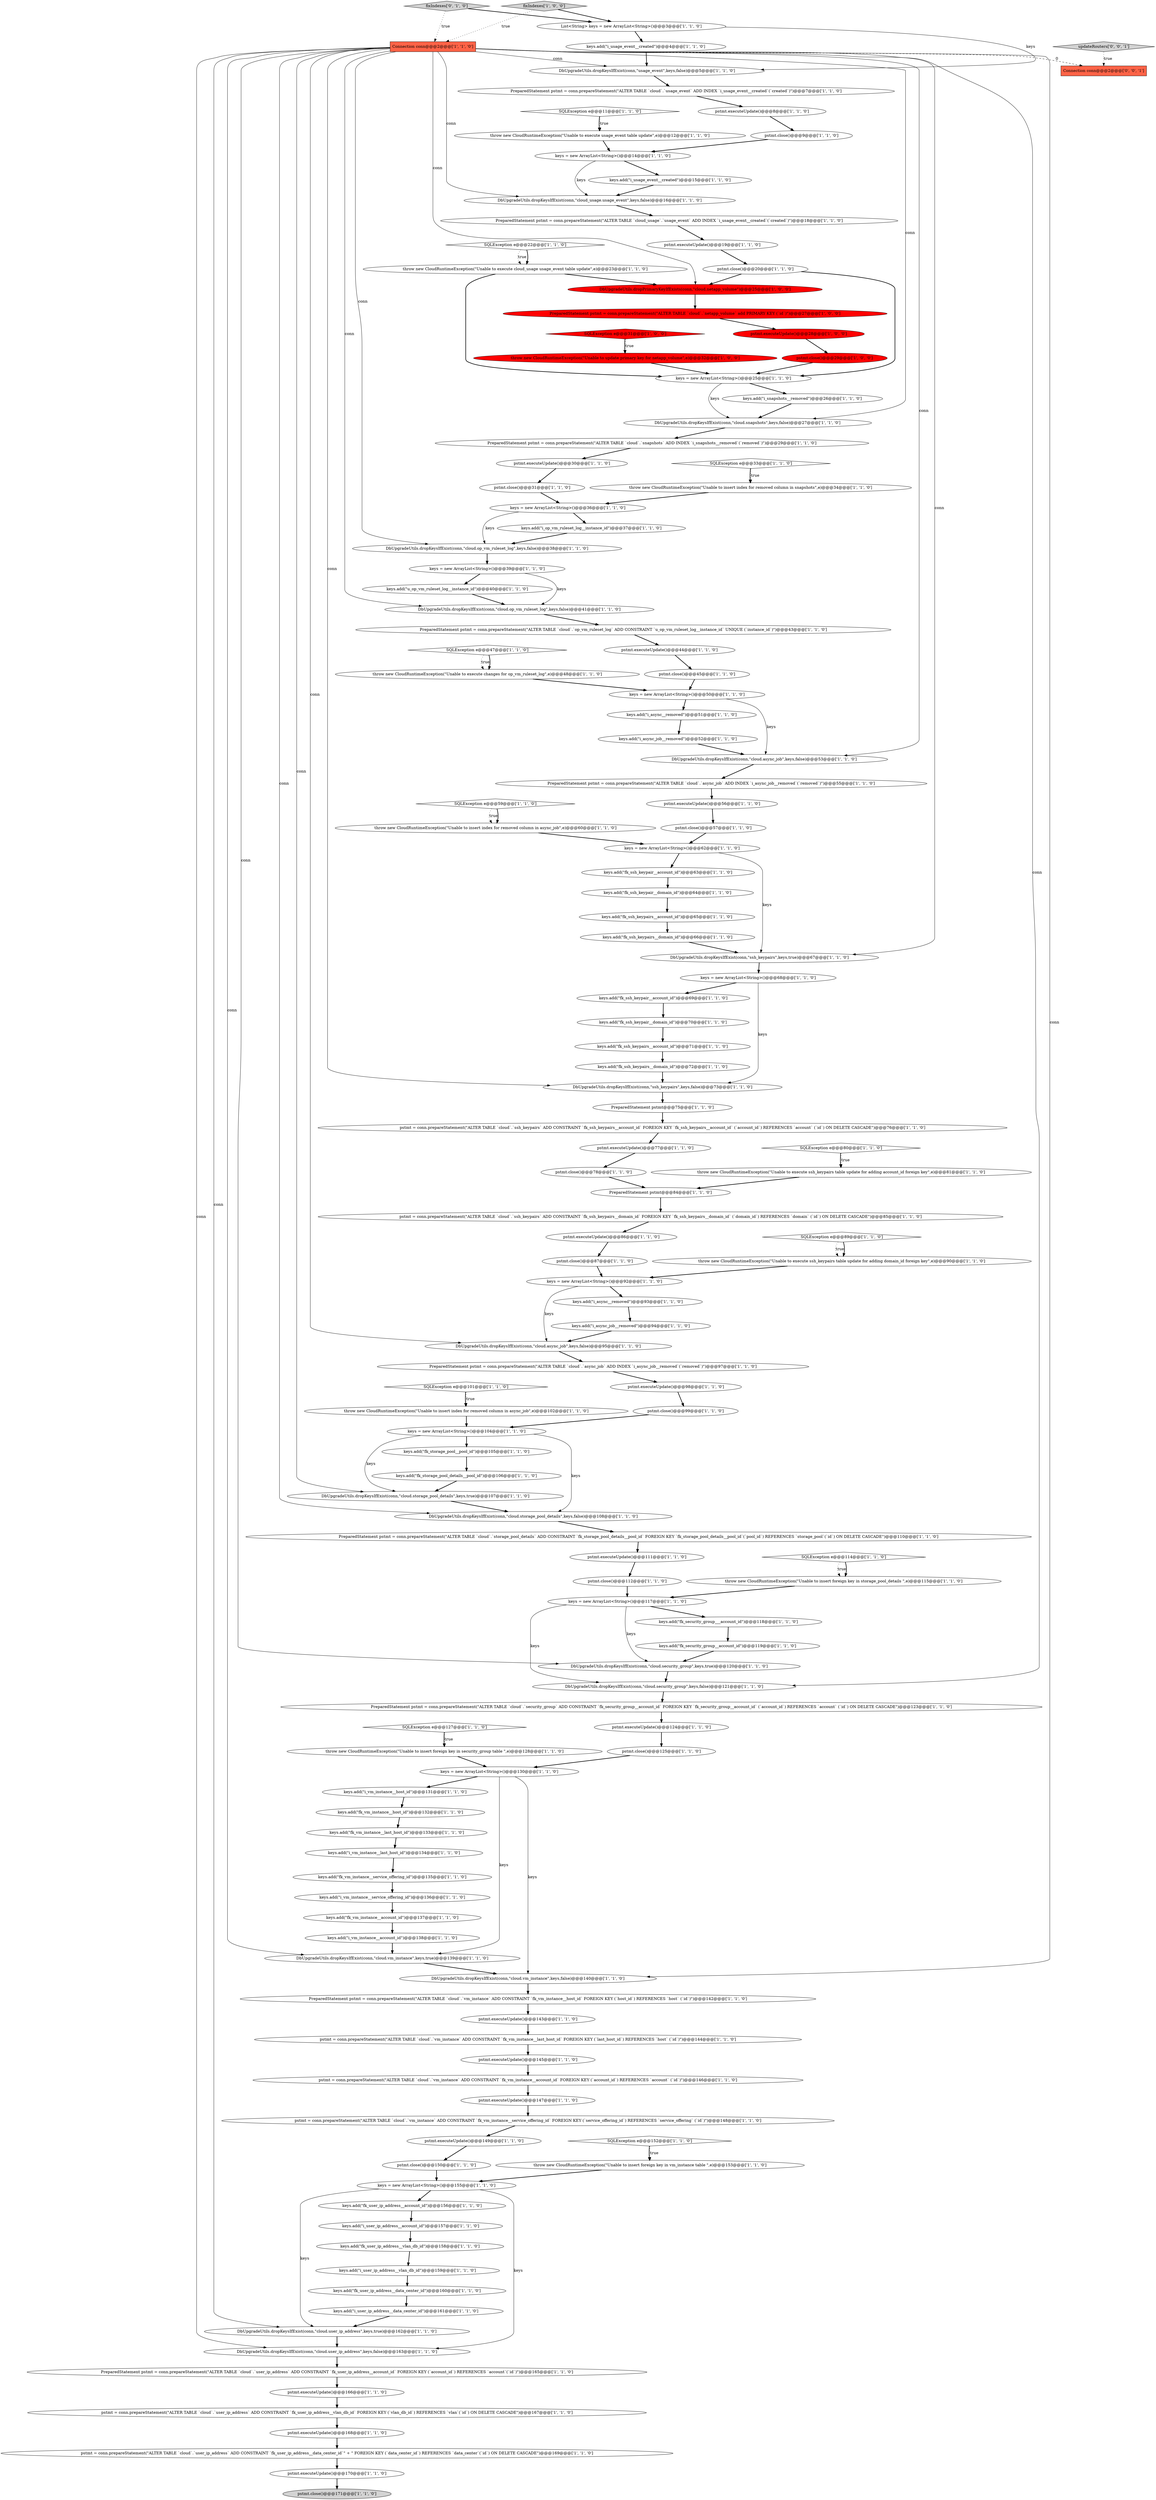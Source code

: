 digraph {
130 [style = filled, label = "pstmt.close()@@@112@@@['1', '1', '0']", fillcolor = white, shape = ellipse image = "AAA0AAABBB1BBB"];
131 [style = filled, label = "pstmt.executeUpdate()@@@98@@@['1', '1', '0']", fillcolor = white, shape = ellipse image = "AAA0AAABBB1BBB"];
17 [style = filled, label = "DbUpgradeUtils.dropKeysIfExist(conn,\"cloud.op_vm_ruleset_log\",keys,false)@@@38@@@['1', '1', '0']", fillcolor = white, shape = ellipse image = "AAA0AAABBB1BBB"];
74 [style = filled, label = "keys.add(\"u_op_vm_ruleset_log__instance_id\")@@@40@@@['1', '1', '0']", fillcolor = white, shape = ellipse image = "AAA0AAABBB1BBB"];
0 [style = filled, label = "keys.add(\"i_async__removed\")@@@51@@@['1', '1', '0']", fillcolor = white, shape = ellipse image = "AAA0AAABBB1BBB"];
120 [style = filled, label = "keys.add(\"i_async__removed\")@@@93@@@['1', '1', '0']", fillcolor = white, shape = ellipse image = "AAA0AAABBB1BBB"];
34 [style = filled, label = "keys.add(\"fk_vm_instance__last_host_id\")@@@133@@@['1', '1', '0']", fillcolor = white, shape = ellipse image = "AAA0AAABBB1BBB"];
66 [style = filled, label = "keys.add(\"fk_user_ip_address__vlan_db_id\")@@@158@@@['1', '1', '0']", fillcolor = white, shape = ellipse image = "AAA0AAABBB1BBB"];
35 [style = filled, label = "throw new CloudRuntimeException(\"Unable to insert foreign key in security_group table \",e)@@@128@@@['1', '1', '0']", fillcolor = white, shape = ellipse image = "AAA0AAABBB1BBB"];
89 [style = filled, label = "pstmt.executeUpdate()@@@19@@@['1', '1', '0']", fillcolor = white, shape = ellipse image = "AAA0AAABBB1BBB"];
9 [style = filled, label = "keys = new ArrayList<String>()@@@117@@@['1', '1', '0']", fillcolor = white, shape = ellipse image = "AAA0AAABBB1BBB"];
103 [style = filled, label = "DbUpgradeUtils.dropKeysIfExist(conn,\"cloud.security_group\",keys,false)@@@121@@@['1', '1', '0']", fillcolor = white, shape = ellipse image = "AAA0AAABBB1BBB"];
64 [style = filled, label = "DbUpgradeUtils.dropKeysIfExist(conn,\"cloud.storage_pool_details\",keys,true)@@@107@@@['1', '1', '0']", fillcolor = white, shape = ellipse image = "AAA0AAABBB1BBB"];
22 [style = filled, label = "SQLException e@@@80@@@['1', '1', '0']", fillcolor = white, shape = diamond image = "AAA0AAABBB1BBB"];
90 [style = filled, label = "pstmt = conn.prepareStatement(\"ALTER TABLE `cloud`.`vm_instance` ADD CONSTRAINT `fk_vm_instance__last_host_id` FOREIGN KEY (`last_host_id`) REFERENCES `host` (`id`)\")@@@144@@@['1', '1', '0']", fillcolor = white, shape = ellipse image = "AAA0AAABBB1BBB"];
31 [style = filled, label = "keys = new ArrayList<String>()@@@62@@@['1', '1', '0']", fillcolor = white, shape = ellipse image = "AAA0AAABBB1BBB"];
83 [style = filled, label = "keys.add(\"i_vm_instance__account_id\")@@@138@@@['1', '1', '0']", fillcolor = white, shape = ellipse image = "AAA0AAABBB1BBB"];
27 [style = filled, label = "keys.add(\"fk_storage_pool__pool_id\")@@@105@@@['1', '1', '0']", fillcolor = white, shape = ellipse image = "AAA0AAABBB1BBB"];
142 [style = filled, label = "SQLException e@@@89@@@['1', '1', '0']", fillcolor = white, shape = diamond image = "AAA0AAABBB1BBB"];
32 [style = filled, label = "pstmt.executeUpdate()@@@111@@@['1', '1', '0']", fillcolor = white, shape = ellipse image = "AAA0AAABBB1BBB"];
68 [style = filled, label = "keys.add(\"i_vm_instance__host_id\")@@@131@@@['1', '1', '0']", fillcolor = white, shape = ellipse image = "AAA0AAABBB1BBB"];
72 [style = filled, label = "PreparedStatement pstmt@@@75@@@['1', '1', '0']", fillcolor = white, shape = ellipse image = "AAA0AAABBB1BBB"];
104 [style = filled, label = "pstmt.close()@@@31@@@['1', '1', '0']", fillcolor = white, shape = ellipse image = "AAA0AAABBB1BBB"];
123 [style = filled, label = "DbUpgradeUtils.dropKeysIfExist(conn,\"cloud.user_ip_address\",keys,false)@@@163@@@['1', '1', '0']", fillcolor = white, shape = ellipse image = "AAA0AAABBB1BBB"];
143 [style = filled, label = "fixIndexes['0', '1', '0']", fillcolor = lightgray, shape = diamond image = "AAA0AAABBB2BBB"];
109 [style = filled, label = "keys.add(\"fk_ssh_keypair__account_id\")@@@69@@@['1', '1', '0']", fillcolor = white, shape = ellipse image = "AAA0AAABBB1BBB"];
99 [style = filled, label = "keys.add(\"i_user_ip_address__data_center_id\")@@@161@@@['1', '1', '0']", fillcolor = white, shape = ellipse image = "AAA0AAABBB1BBB"];
16 [style = filled, label = "throw new CloudRuntimeException(\"Unable to execute cloud_usage usage_event table update\",e)@@@23@@@['1', '1', '0']", fillcolor = white, shape = ellipse image = "AAA0AAABBB1BBB"];
62 [style = filled, label = "DbUpgradeUtils.dropKeysIfExist(conn,\"ssh_keypairs\",keys,false)@@@73@@@['1', '1', '0']", fillcolor = white, shape = ellipse image = "AAA0AAABBB1BBB"];
67 [style = filled, label = "throw new CloudRuntimeException(\"Unable to execute changes for op_vm_ruleset_log\",e)@@@48@@@['1', '1', '0']", fillcolor = white, shape = ellipse image = "AAA0AAABBB1BBB"];
119 [style = filled, label = "DbUpgradeUtils.dropKeysIfExist(conn,\"cloud.op_vm_ruleset_log\",keys,false)@@@41@@@['1', '1', '0']", fillcolor = white, shape = ellipse image = "AAA0AAABBB1BBB"];
5 [style = filled, label = "Connection conn@@@2@@@['1', '1', '0']", fillcolor = tomato, shape = box image = "AAA0AAABBB1BBB"];
60 [style = filled, label = "pstmt = conn.prepareStatement(\"ALTER TABLE `cloud`.`ssh_keypairs` ADD CONSTRAINT `fk_ssh_keypairs__account_id` FOREIGN KEY `fk_ssh_keypairs__account_id` (`account_id`) REFERENCES `account` (`id`) ON DELETE CASCADE\")@@@76@@@['1', '1', '0']", fillcolor = white, shape = ellipse image = "AAA0AAABBB1BBB"];
73 [style = filled, label = "keys.add(\"i_user_ip_address__account_id\")@@@157@@@['1', '1', '0']", fillcolor = white, shape = ellipse image = "AAA0AAABBB1BBB"];
95 [style = filled, label = "keys.add(\"i_op_vm_ruleset_log__instance_id\")@@@37@@@['1', '1', '0']", fillcolor = white, shape = ellipse image = "AAA0AAABBB1BBB"];
8 [style = filled, label = "PreparedStatement pstmt = conn.prepareStatement(\"ALTER TABLE `cloud`.`snapshots` ADD INDEX `i_snapshots__removed`(`removed`)\")@@@29@@@['1', '1', '0']", fillcolor = white, shape = ellipse image = "AAA0AAABBB1BBB"];
84 [style = filled, label = "pstmt = conn.prepareStatement(\"ALTER TABLE `cloud`.`user_ip_address` ADD CONSTRAINT `fk_user_ip_address__vlan_db_id` FOREIGN KEY (`vlan_db_id`) REFERENCES `vlan`(`id`) ON DELETE CASCADE\")@@@167@@@['1', '1', '0']", fillcolor = white, shape = ellipse image = "AAA0AAABBB1BBB"];
113 [style = filled, label = "PreparedStatement pstmt = conn.prepareStatement(\"ALTER TABLE `cloud`.`async_job` ADD INDEX `i_async_job__removed`(`removed`)\")@@@97@@@['1', '1', '0']", fillcolor = white, shape = ellipse image = "AAA0AAABBB1BBB"];
7 [style = filled, label = "throw new CloudRuntimeException(\"Unable to update primary key for netapp_volume\",e)@@@32@@@['1', '0', '0']", fillcolor = red, shape = ellipse image = "AAA1AAABBB1BBB"];
45 [style = filled, label = "DbUpgradeUtils.dropKeysIfExist(conn,\"cloud.async_job\",keys,false)@@@53@@@['1', '1', '0']", fillcolor = white, shape = ellipse image = "AAA0AAABBB1BBB"];
141 [style = filled, label = "throw new CloudRuntimeException(\"Unable to insert index for removed column in snapshots\",e)@@@34@@@['1', '1', '0']", fillcolor = white, shape = ellipse image = "AAA0AAABBB1BBB"];
125 [style = filled, label = "pstmt.executeUpdate()@@@170@@@['1', '1', '0']", fillcolor = white, shape = ellipse image = "AAA0AAABBB1BBB"];
26 [style = filled, label = "pstmt = conn.prepareStatement(\"ALTER TABLE `cloud`.`vm_instance` ADD CONSTRAINT `fk_vm_instance__service_offering_id` FOREIGN KEY (`service_offering_id`) REFERENCES `service_offering` (`id`)\")@@@148@@@['1', '1', '0']", fillcolor = white, shape = ellipse image = "AAA0AAABBB1BBB"];
145 [style = filled, label = "updateRouters['0', '0', '1']", fillcolor = lightgray, shape = diamond image = "AAA0AAABBB3BBB"];
117 [style = filled, label = "pstmt.executeUpdate()@@@8@@@['1', '1', '0']", fillcolor = white, shape = ellipse image = "AAA0AAABBB1BBB"];
86 [style = filled, label = "pstmt.executeUpdate()@@@44@@@['1', '1', '0']", fillcolor = white, shape = ellipse image = "AAA0AAABBB1BBB"];
37 [style = filled, label = "pstmt.executeUpdate()@@@77@@@['1', '1', '0']", fillcolor = white, shape = ellipse image = "AAA0AAABBB1BBB"];
20 [style = filled, label = "DbUpgradeUtils.dropKeysIfExist(conn,\"cloud.vm_instance\",keys,false)@@@140@@@['1', '1', '0']", fillcolor = white, shape = ellipse image = "AAA0AAABBB1BBB"];
92 [style = filled, label = "keys = new ArrayList<String>()@@@25@@@['1', '1', '0']", fillcolor = white, shape = ellipse image = "AAA0AAABBB1BBB"];
40 [style = filled, label = "DbUpgradeUtils.dropKeysIfExist(conn,\"cloud.vm_instance\",keys,true)@@@139@@@['1', '1', '0']", fillcolor = white, shape = ellipse image = "AAA0AAABBB1BBB"];
65 [style = filled, label = "throw new CloudRuntimeException(\"Unable to execute ssh_keypairs table update for adding domain_id foreign key\",e)@@@90@@@['1', '1', '0']", fillcolor = white, shape = ellipse image = "AAA0AAABBB1BBB"];
87 [style = filled, label = "keys.add(\"fk_ssh_keypair__domain_id\")@@@64@@@['1', '1', '0']", fillcolor = white, shape = ellipse image = "AAA0AAABBB1BBB"];
21 [style = filled, label = "DbUpgradeUtils.dropKeysIfExist(conn,\"cloud.user_ip_address\",keys,true)@@@162@@@['1', '1', '0']", fillcolor = white, shape = ellipse image = "AAA0AAABBB1BBB"];
55 [style = filled, label = "keys.add(\"i_snapshots__removed\")@@@26@@@['1', '1', '0']", fillcolor = white, shape = ellipse image = "AAA0AAABBB1BBB"];
112 [style = filled, label = "DbUpgradeUtils.dropKeysIfExist(conn,\"usage_event\",keys,false)@@@5@@@['1', '1', '0']", fillcolor = white, shape = ellipse image = "AAA0AAABBB1BBB"];
93 [style = filled, label = "keys.add(\"i_async_job__removed\")@@@94@@@['1', '1', '0']", fillcolor = white, shape = ellipse image = "AAA0AAABBB1BBB"];
106 [style = filled, label = "throw new CloudRuntimeException(\"Unable to insert index for removed column in async_job\",e)@@@102@@@['1', '1', '0']", fillcolor = white, shape = ellipse image = "AAA0AAABBB1BBB"];
47 [style = filled, label = "SQLException e@@@101@@@['1', '1', '0']", fillcolor = white, shape = diamond image = "AAA0AAABBB1BBB"];
134 [style = filled, label = "DbUpgradeUtils.dropKeysIfExist(conn,\"cloud_usage.usage_event\",keys,false)@@@16@@@['1', '1', '0']", fillcolor = white, shape = ellipse image = "AAA0AAABBB1BBB"];
11 [style = filled, label = "keys = new ArrayList<String>()@@@92@@@['1', '1', '0']", fillcolor = white, shape = ellipse image = "AAA0AAABBB1BBB"];
41 [style = filled, label = "throw new CloudRuntimeException(\"Unable to insert foreign key in vm_instance table \",e)@@@153@@@['1', '1', '0']", fillcolor = white, shape = ellipse image = "AAA0AAABBB1BBB"];
23 [style = filled, label = "throw new CloudRuntimeException(\"Unable to execute usage_event table update\",e)@@@12@@@['1', '1', '0']", fillcolor = white, shape = ellipse image = "AAA0AAABBB1BBB"];
33 [style = filled, label = "keys.add(\"fk_ssh_keypairs__account_id\")@@@71@@@['1', '1', '0']", fillcolor = white, shape = ellipse image = "AAA0AAABBB1BBB"];
75 [style = filled, label = "keys.add(\"fk_ssh_keypairs__account_id\")@@@65@@@['1', '1', '0']", fillcolor = white, shape = ellipse image = "AAA0AAABBB1BBB"];
105 [style = filled, label = "fixIndexes['1', '0', '0']", fillcolor = lightgray, shape = diamond image = "AAA0AAABBB1BBB"];
50 [style = filled, label = "PreparedStatement pstmt = conn.prepareStatement(\"ALTER TABLE `cloud`.`vm_instance` ADD CONSTRAINT `fk_vm_instance__host_id` FOREIGN KEY (`host_id`) REFERENCES `host` (`id`)\")@@@142@@@['1', '1', '0']", fillcolor = white, shape = ellipse image = "AAA0AAABBB1BBB"];
110 [style = filled, label = "keys = new ArrayList<String>()@@@50@@@['1', '1', '0']", fillcolor = white, shape = ellipse image = "AAA0AAABBB1BBB"];
133 [style = filled, label = "keys = new ArrayList<String>()@@@39@@@['1', '1', '0']", fillcolor = white, shape = ellipse image = "AAA0AAABBB1BBB"];
138 [style = filled, label = "SQLException e@@@47@@@['1', '1', '0']", fillcolor = white, shape = diamond image = "AAA0AAABBB1BBB"];
58 [style = filled, label = "pstmt.close()@@@87@@@['1', '1', '0']", fillcolor = white, shape = ellipse image = "AAA0AAABBB1BBB"];
100 [style = filled, label = "PreparedStatement pstmt = conn.prepareStatement(\"ALTER TABLE `cloud_usage`.`usage_event` ADD INDEX `i_usage_event__created`(`created`)\")@@@18@@@['1', '1', '0']", fillcolor = white, shape = ellipse image = "AAA0AAABBB1BBB"];
2 [style = filled, label = "SQLException e@@@114@@@['1', '1', '0']", fillcolor = white, shape = diamond image = "AAA0AAABBB1BBB"];
44 [style = filled, label = "pstmt.executeUpdate()@@@28@@@['1', '0', '0']", fillcolor = red, shape = ellipse image = "AAA1AAABBB1BBB"];
124 [style = filled, label = "PreparedStatement pstmt = conn.prepareStatement(\"ALTER TABLE `cloud`.`async_job` ADD INDEX `i_async_job__removed`(`removed`)\")@@@55@@@['1', '1', '0']", fillcolor = white, shape = ellipse image = "AAA0AAABBB1BBB"];
29 [style = filled, label = "keys.add(\"fk_vm_instance__service_offering_id\")@@@135@@@['1', '1', '0']", fillcolor = white, shape = ellipse image = "AAA0AAABBB1BBB"];
82 [style = filled, label = "DbUpgradeUtils.dropPrimaryKeyIfExists(conn,\"cloud.netapp_volume\")@@@25@@@['1', '0', '0']", fillcolor = red, shape = ellipse image = "AAA1AAABBB1BBB"];
107 [style = filled, label = "pstmt.executeUpdate()@@@166@@@['1', '1', '0']", fillcolor = white, shape = ellipse image = "AAA0AAABBB1BBB"];
91 [style = filled, label = "keys.add(\"fk_user_ip_address__account_id\")@@@156@@@['1', '1', '0']", fillcolor = white, shape = ellipse image = "AAA0AAABBB1BBB"];
139 [style = filled, label = "keys.add(\"fk_ssh_keypairs__domain_id\")@@@66@@@['1', '1', '0']", fillcolor = white, shape = ellipse image = "AAA0AAABBB1BBB"];
101 [style = filled, label = "keys.add(\"fk_ssh_keypairs__domain_id\")@@@72@@@['1', '1', '0']", fillcolor = white, shape = ellipse image = "AAA0AAABBB1BBB"];
144 [style = filled, label = "Connection conn@@@2@@@['0', '0', '1']", fillcolor = tomato, shape = box image = "AAA0AAABBB3BBB"];
36 [style = filled, label = "pstmt.close()@@@78@@@['1', '1', '0']", fillcolor = white, shape = ellipse image = "AAA0AAABBB1BBB"];
52 [style = filled, label = "pstmt.close()@@@20@@@['1', '1', '0']", fillcolor = white, shape = ellipse image = "AAA0AAABBB1BBB"];
4 [style = filled, label = "pstmt.executeUpdate()@@@145@@@['1', '1', '0']", fillcolor = white, shape = ellipse image = "AAA0AAABBB1BBB"];
1 [style = filled, label = "DbUpgradeUtils.dropKeysIfExist(conn,\"cloud.storage_pool_details\",keys,false)@@@108@@@['1', '1', '0']", fillcolor = white, shape = ellipse image = "AAA0AAABBB1BBB"];
76 [style = filled, label = "SQLException e@@@152@@@['1', '1', '0']", fillcolor = white, shape = diamond image = "AAA0AAABBB1BBB"];
51 [style = filled, label = "pstmt.executeUpdate()@@@147@@@['1', '1', '0']", fillcolor = white, shape = ellipse image = "AAA0AAABBB1BBB"];
97 [style = filled, label = "SQLException e@@@127@@@['1', '1', '0']", fillcolor = white, shape = diamond image = "AAA0AAABBB1BBB"];
61 [style = filled, label = "pstmt.executeUpdate()@@@168@@@['1', '1', '0']", fillcolor = white, shape = ellipse image = "AAA0AAABBB1BBB"];
81 [style = filled, label = "keys.add(\"fk_storage_pool_details__pool_id\")@@@106@@@['1', '1', '0']", fillcolor = white, shape = ellipse image = "AAA0AAABBB1BBB"];
70 [style = filled, label = "pstmt.close()@@@29@@@['1', '0', '0']", fillcolor = red, shape = ellipse image = "AAA1AAABBB1BBB"];
14 [style = filled, label = "keys.add(\"i_usage_event__created\")@@@15@@@['1', '1', '0']", fillcolor = white, shape = ellipse image = "AAA0AAABBB1BBB"];
19 [style = filled, label = "pstmt.close()@@@99@@@['1', '1', '0']", fillcolor = white, shape = ellipse image = "AAA0AAABBB1BBB"];
3 [style = filled, label = "pstmt.close()@@@9@@@['1', '1', '0']", fillcolor = white, shape = ellipse image = "AAA0AAABBB1BBB"];
127 [style = filled, label = "PreparedStatement pstmt = conn.prepareStatement(\"ALTER TABLE `cloud`.`user_ip_address` ADD CONSTRAINT `fk_user_ip_address__account_id` FOREIGN KEY (`account_id`) REFERENCES `account`(`id`)\")@@@165@@@['1', '1', '0']", fillcolor = white, shape = ellipse image = "AAA0AAABBB1BBB"];
136 [style = filled, label = "keys.add(\"i_usage_event__created\")@@@4@@@['1', '1', '0']", fillcolor = white, shape = ellipse image = "AAA0AAABBB1BBB"];
78 [style = filled, label = "pstmt.close()@@@45@@@['1', '1', '0']", fillcolor = white, shape = ellipse image = "AAA0AAABBB1BBB"];
38 [style = filled, label = "pstmt.executeUpdate()@@@124@@@['1', '1', '0']", fillcolor = white, shape = ellipse image = "AAA0AAABBB1BBB"];
48 [style = filled, label = "PreparedStatement pstmt = conn.prepareStatement(\"ALTER TABLE `cloud`.`storage_pool_details` ADD CONSTRAINT `fk_storage_pool_details__pool_id` FOREIGN KEY `fk_storage_pool_details__pool_id`(`pool_id`) REFERENCES `storage_pool`(`id`) ON DELETE CASCADE\")@@@110@@@['1', '1', '0']", fillcolor = white, shape = ellipse image = "AAA0AAABBB1BBB"];
56 [style = filled, label = "throw new CloudRuntimeException(\"Unable to insert foreign key in storage_pool_details \",e)@@@115@@@['1', '1', '0']", fillcolor = white, shape = ellipse image = "AAA0AAABBB1BBB"];
12 [style = filled, label = "keys.add(\"fk_ssh_keypair__account_id\")@@@63@@@['1', '1', '0']", fillcolor = white, shape = ellipse image = "AAA0AAABBB1BBB"];
69 [style = filled, label = "PreparedStatement pstmt = conn.prepareStatement(\"ALTER TABLE `cloud`.`op_vm_ruleset_log` ADD CONSTRAINT `u_op_vm_ruleset_log__instance_id` UNIQUE (`instance_id`)\")@@@43@@@['1', '1', '0']", fillcolor = white, shape = ellipse image = "AAA0AAABBB1BBB"];
24 [style = filled, label = "DbUpgradeUtils.dropKeysIfExist(conn,\"cloud.snapshots\",keys,false)@@@27@@@['1', '1', '0']", fillcolor = white, shape = ellipse image = "AAA0AAABBB1BBB"];
135 [style = filled, label = "SQLException e@@@33@@@['1', '1', '0']", fillcolor = white, shape = diamond image = "AAA0AAABBB1BBB"];
6 [style = filled, label = "pstmt.executeUpdate()@@@86@@@['1', '1', '0']", fillcolor = white, shape = ellipse image = "AAA0AAABBB1BBB"];
128 [style = filled, label = "keys.add(\"i_vm_instance__service_offering_id\")@@@136@@@['1', '1', '0']", fillcolor = white, shape = ellipse image = "AAA0AAABBB1BBB"];
10 [style = filled, label = "pstmt.executeUpdate()@@@149@@@['1', '1', '0']", fillcolor = white, shape = ellipse image = "AAA0AAABBB1BBB"];
28 [style = filled, label = "pstmt.executeUpdate()@@@56@@@['1', '1', '0']", fillcolor = white, shape = ellipse image = "AAA0AAABBB1BBB"];
85 [style = filled, label = "SQLException e@@@31@@@['1', '0', '0']", fillcolor = red, shape = diamond image = "AAA1AAABBB1BBB"];
129 [style = filled, label = "pstmt.executeUpdate()@@@30@@@['1', '1', '0']", fillcolor = white, shape = ellipse image = "AAA0AAABBB1BBB"];
49 [style = filled, label = "pstmt.close()@@@57@@@['1', '1', '0']", fillcolor = white, shape = ellipse image = "AAA0AAABBB1BBB"];
15 [style = filled, label = "DbUpgradeUtils.dropKeysIfExist(conn,\"cloud.security_group\",keys,true)@@@120@@@['1', '1', '0']", fillcolor = white, shape = ellipse image = "AAA0AAABBB1BBB"];
94 [style = filled, label = "keys.add(\"i_vm_instance__last_host_id\")@@@134@@@['1', '1', '0']", fillcolor = white, shape = ellipse image = "AAA0AAABBB1BBB"];
18 [style = filled, label = "keys.add(\"fk_ssh_keypair__domain_id\")@@@70@@@['1', '1', '0']", fillcolor = white, shape = ellipse image = "AAA0AAABBB1BBB"];
122 [style = filled, label = "pstmt.close()@@@150@@@['1', '1', '0']", fillcolor = white, shape = ellipse image = "AAA0AAABBB1BBB"];
115 [style = filled, label = "keys = new ArrayList<String>()@@@130@@@['1', '1', '0']", fillcolor = white, shape = ellipse image = "AAA0AAABBB1BBB"];
42 [style = filled, label = "keys.add(\"i_user_ip_address__vlan_db_id\")@@@159@@@['1', '1', '0']", fillcolor = white, shape = ellipse image = "AAA0AAABBB1BBB"];
53 [style = filled, label = "DbUpgradeUtils.dropKeysIfExist(conn,\"ssh_keypairs\",keys,true)@@@67@@@['1', '1', '0']", fillcolor = white, shape = ellipse image = "AAA0AAABBB1BBB"];
57 [style = filled, label = "keys.add(\"fk_security_group___account_id\")@@@118@@@['1', '1', '0']", fillcolor = white, shape = ellipse image = "AAA0AAABBB1BBB"];
108 [style = filled, label = "keys = new ArrayList<String>()@@@36@@@['1', '1', '0']", fillcolor = white, shape = ellipse image = "AAA0AAABBB1BBB"];
116 [style = filled, label = "PreparedStatement pstmt@@@84@@@['1', '1', '0']", fillcolor = white, shape = ellipse image = "AAA0AAABBB1BBB"];
46 [style = filled, label = "pstmt.close()@@@171@@@['1', '1', '0']", fillcolor = lightgray, shape = ellipse image = "AAA0AAABBB1BBB"];
25 [style = filled, label = "pstmt = conn.prepareStatement(\"ALTER TABLE `cloud`.`vm_instance` ADD CONSTRAINT `fk_vm_instance__account_id` FOREIGN KEY (`account_id`) REFERENCES `account` (`id`)\")@@@146@@@['1', '1', '0']", fillcolor = white, shape = ellipse image = "AAA0AAABBB1BBB"];
132 [style = filled, label = "SQLException e@@@11@@@['1', '1', '0']", fillcolor = white, shape = diamond image = "AAA0AAABBB1BBB"];
13 [style = filled, label = "SQLException e@@@22@@@['1', '1', '0']", fillcolor = white, shape = diamond image = "AAA0AAABBB1BBB"];
59 [style = filled, label = "keys = new ArrayList<String>()@@@68@@@['1', '1', '0']", fillcolor = white, shape = ellipse image = "AAA0AAABBB1BBB"];
71 [style = filled, label = "throw new CloudRuntimeException(\"Unable to execute ssh_keypairs table update for adding account_id foreign key\",e)@@@81@@@['1', '1', '0']", fillcolor = white, shape = ellipse image = "AAA0AAABBB1BBB"];
137 [style = filled, label = "throw new CloudRuntimeException(\"Unable to insert index for removed column in async_job\",e)@@@60@@@['1', '1', '0']", fillcolor = white, shape = ellipse image = "AAA0AAABBB1BBB"];
126 [style = filled, label = "keys.add(\"fk_vm_instance__account_id\")@@@137@@@['1', '1', '0']", fillcolor = white, shape = ellipse image = "AAA0AAABBB1BBB"];
111 [style = filled, label = "PreparedStatement pstmt = conn.prepareStatement(\"ALTER TABLE `cloud`.`security_group` ADD CONSTRAINT `fk_security_group__account_id` FOREIGN KEY `fk_security_group__account_id` (`account_id`) REFERENCES `account` (`id`) ON DELETE CASCADE\")@@@123@@@['1', '1', '0']", fillcolor = white, shape = ellipse image = "AAA0AAABBB1BBB"];
30 [style = filled, label = "keys.add(\"fk_vm_instance__host_id\")@@@132@@@['1', '1', '0']", fillcolor = white, shape = ellipse image = "AAA0AAABBB1BBB"];
77 [style = filled, label = "keys = new ArrayList<String>()@@@104@@@['1', '1', '0']", fillcolor = white, shape = ellipse image = "AAA0AAABBB1BBB"];
54 [style = filled, label = "keys.add(\"i_async_job__removed\")@@@52@@@['1', '1', '0']", fillcolor = white, shape = ellipse image = "AAA0AAABBB1BBB"];
80 [style = filled, label = "keys = new ArrayList<String>()@@@155@@@['1', '1', '0']", fillcolor = white, shape = ellipse image = "AAA0AAABBB1BBB"];
121 [style = filled, label = "PreparedStatement pstmt = conn.prepareStatement(\"ALTER TABLE `cloud`.`usage_event` ADD INDEX `i_usage_event__created`(`created`)\")@@@7@@@['1', '1', '0']", fillcolor = white, shape = ellipse image = "AAA0AAABBB1BBB"];
96 [style = filled, label = "SQLException e@@@59@@@['1', '1', '0']", fillcolor = white, shape = diamond image = "AAA0AAABBB1BBB"];
98 [style = filled, label = "pstmt = conn.prepareStatement(\"ALTER TABLE `cloud`.`user_ip_address` ADD CONSTRAINT `fk_user_ip_address__data_center_id`\" + \" FOREIGN KEY (`data_center_id`) REFERENCES `data_center`(`id`) ON DELETE CASCADE\")@@@169@@@['1', '1', '0']", fillcolor = white, shape = ellipse image = "AAA0AAABBB1BBB"];
43 [style = filled, label = "List<String> keys = new ArrayList<String>()@@@3@@@['1', '1', '0']", fillcolor = white, shape = ellipse image = "AAA0AAABBB1BBB"];
118 [style = filled, label = "PreparedStatement pstmt = conn.prepareStatement(\"ALTER TABLE `cloud`.`netapp_volume` add PRIMARY KEY (`id`)\")@@@27@@@['1', '0', '0']", fillcolor = red, shape = ellipse image = "AAA1AAABBB1BBB"];
88 [style = filled, label = "pstmt.close()@@@125@@@['1', '1', '0']", fillcolor = white, shape = ellipse image = "AAA0AAABBB1BBB"];
102 [style = filled, label = "keys.add(\"fk_user_ip_address__data_center_id\")@@@160@@@['1', '1', '0']", fillcolor = white, shape = ellipse image = "AAA0AAABBB1BBB"];
63 [style = filled, label = "pstmt = conn.prepareStatement(\"ALTER TABLE `cloud`.`ssh_keypairs` ADD CONSTRAINT `fk_ssh_keypairs__domain_id` FOREIGN KEY `fk_ssh_keypairs__domain_id` (`domain_id`) REFERENCES `domain` (`id`) ON DELETE CASCADE\")@@@85@@@['1', '1', '0']", fillcolor = white, shape = ellipse image = "AAA0AAABBB1BBB"];
39 [style = filled, label = "keys = new ArrayList<String>()@@@14@@@['1', '1', '0']", fillcolor = white, shape = ellipse image = "AAA0AAABBB1BBB"];
140 [style = filled, label = "DbUpgradeUtils.dropKeysIfExist(conn,\"cloud.async_job\",keys,false)@@@95@@@['1', '1', '0']", fillcolor = white, shape = ellipse image = "AAA0AAABBB1BBB"];
114 [style = filled, label = "keys.add(\"fk_security_group__account_id\")@@@119@@@['1', '1', '0']", fillcolor = white, shape = ellipse image = "AAA0AAABBB1BBB"];
79 [style = filled, label = "pstmt.executeUpdate()@@@143@@@['1', '1', '0']", fillcolor = white, shape = ellipse image = "AAA0AAABBB1BBB"];
142->65 [style = dotted, label="true"];
5->53 [style = solid, label="conn"];
125->46 [style = bold, label=""];
27->81 [style = bold, label=""];
133->74 [style = bold, label=""];
113->131 [style = bold, label=""];
84->61 [style = bold, label=""];
4->25 [style = bold, label=""];
80->123 [style = solid, label="keys"];
43->136 [style = bold, label=""];
26->10 [style = bold, label=""];
5->24 [style = solid, label="conn"];
45->124 [style = bold, label=""];
85->7 [style = dotted, label="true"];
135->141 [style = bold, label=""];
39->14 [style = bold, label=""];
59->109 [style = bold, label=""];
130->9 [style = bold, label=""];
38->88 [style = bold, label=""];
145->144 [style = dotted, label="true"];
40->20 [style = bold, label=""];
15->103 [style = bold, label=""];
123->127 [style = bold, label=""];
5->112 [style = solid, label="conn"];
136->112 [style = bold, label=""];
77->27 [style = bold, label=""];
137->31 [style = bold, label=""];
135->141 [style = dotted, label="true"];
47->106 [style = bold, label=""];
76->41 [style = bold, label=""];
41->80 [style = bold, label=""];
99->21 [style = bold, label=""];
104->108 [style = bold, label=""];
51->26 [style = bold, label=""];
5->20 [style = solid, label="conn"];
3->39 [style = bold, label=""];
118->44 [style = bold, label=""];
22->71 [style = bold, label=""];
73->66 [style = bold, label=""];
34->94 [style = bold, label=""];
8->129 [style = bold, label=""];
100->89 [style = bold, label=""];
64->1 [style = bold, label=""];
25->51 [style = bold, label=""];
58->11 [style = bold, label=""];
9->103 [style = solid, label="keys"];
106->77 [style = bold, label=""];
10->122 [style = bold, label=""];
98->125 [style = bold, label=""];
95->17 [style = bold, label=""];
5->123 [style = solid, label="conn"];
117->3 [style = bold, label=""];
31->53 [style = solid, label="keys"];
42->102 [style = bold, label=""];
37->36 [style = bold, label=""];
138->67 [style = dotted, label="true"];
30->34 [style = bold, label=""];
52->82 [style = bold, label=""];
86->78 [style = bold, label=""];
5->62 [style = solid, label="conn"];
110->0 [style = bold, label=""];
13->16 [style = bold, label=""];
121->117 [style = bold, label=""];
56->9 [style = bold, label=""];
111->38 [style = bold, label=""];
5->82 [style = solid, label="conn"];
128->126 [style = bold, label=""];
35->115 [style = bold, label=""];
88->115 [style = bold, label=""];
16->92 [style = bold, label=""];
78->110 [style = bold, label=""];
94->29 [style = bold, label=""];
76->41 [style = dotted, label="true"];
70->92 [style = bold, label=""];
36->116 [style = bold, label=""];
49->31 [style = bold, label=""];
115->68 [style = bold, label=""];
22->71 [style = dotted, label="true"];
138->67 [style = bold, label=""];
11->140 [style = solid, label="keys"];
48->32 [style = bold, label=""];
92->24 [style = solid, label="keys"];
24->8 [style = bold, label=""];
5->64 [style = solid, label="conn"];
101->62 [style = bold, label=""];
80->91 [style = bold, label=""];
7->92 [style = bold, label=""];
57->114 [style = bold, label=""];
83->40 [style = bold, label=""];
96->137 [style = dotted, label="true"];
131->19 [style = bold, label=""];
71->116 [style = bold, label=""];
17->133 [style = bold, label=""];
13->16 [style = dotted, label="true"];
77->64 [style = solid, label="keys"];
60->37 [style = bold, label=""];
139->53 [style = bold, label=""];
5->1 [style = solid, label="conn"];
97->35 [style = bold, label=""];
92->55 [style = bold, label=""];
1->48 [style = bold, label=""];
5->17 [style = solid, label="conn"];
5->21 [style = solid, label="conn"];
28->49 [style = bold, label=""];
43->112 [style = solid, label="keys"];
18->33 [style = bold, label=""];
102->99 [style = bold, label=""];
65->11 [style = bold, label=""];
81->64 [style = bold, label=""];
140->113 [style = bold, label=""];
68->30 [style = bold, label=""];
63->6 [style = bold, label=""];
32->130 [style = bold, label=""];
9->15 [style = solid, label="keys"];
31->12 [style = bold, label=""];
115->20 [style = solid, label="keys"];
16->82 [style = bold, label=""];
2->56 [style = dotted, label="true"];
5->45 [style = solid, label="conn"];
5->40 [style = solid, label="conn"];
5->119 [style = solid, label="conn"];
108->17 [style = solid, label="keys"];
103->111 [style = bold, label=""];
21->123 [style = bold, label=""];
108->95 [style = bold, label=""];
105->43 [style = bold, label=""];
119->69 [style = bold, label=""];
23->39 [style = bold, label=""];
66->42 [style = bold, label=""];
33->101 [style = bold, label=""];
0->54 [style = bold, label=""];
5->140 [style = solid, label="conn"];
114->15 [style = bold, label=""];
61->98 [style = bold, label=""];
5->144 [style = dashed, label="0"];
44->70 [style = bold, label=""];
79->90 [style = bold, label=""];
143->43 [style = bold, label=""];
12->87 [style = bold, label=""];
52->92 [style = bold, label=""];
19->77 [style = bold, label=""];
90->4 [style = bold, label=""];
124->28 [style = bold, label=""];
85->7 [style = bold, label=""];
29->128 [style = bold, label=""];
20->50 [style = bold, label=""];
89->52 [style = bold, label=""];
134->100 [style = bold, label=""];
54->45 [style = bold, label=""];
93->140 [style = bold, label=""];
120->93 [style = bold, label=""];
132->23 [style = bold, label=""];
9->57 [style = bold, label=""];
105->5 [style = dotted, label="true"];
143->5 [style = dotted, label="true"];
77->1 [style = solid, label="keys"];
14->134 [style = bold, label=""];
5->134 [style = solid, label="conn"];
39->134 [style = solid, label="keys"];
55->24 [style = bold, label=""];
74->119 [style = bold, label=""];
107->84 [style = bold, label=""];
110->45 [style = solid, label="keys"];
87->75 [style = bold, label=""];
72->60 [style = bold, label=""];
116->63 [style = bold, label=""];
97->35 [style = dotted, label="true"];
133->119 [style = solid, label="keys"];
67->110 [style = bold, label=""];
115->40 [style = solid, label="keys"];
96->137 [style = bold, label=""];
59->62 [style = solid, label="keys"];
82->118 [style = bold, label=""];
75->139 [style = bold, label=""];
47->106 [style = dotted, label="true"];
5->103 [style = solid, label="conn"];
109->18 [style = bold, label=""];
53->59 [style = bold, label=""];
50->79 [style = bold, label=""];
5->15 [style = solid, label="conn"];
62->72 [style = bold, label=""];
142->65 [style = bold, label=""];
122->80 [style = bold, label=""];
141->108 [style = bold, label=""];
132->23 [style = dotted, label="true"];
112->121 [style = bold, label=""];
11->120 [style = bold, label=""];
127->107 [style = bold, label=""];
126->83 [style = bold, label=""];
6->58 [style = bold, label=""];
2->56 [style = bold, label=""];
69->86 [style = bold, label=""];
91->73 [style = bold, label=""];
129->104 [style = bold, label=""];
80->21 [style = solid, label="keys"];
}
